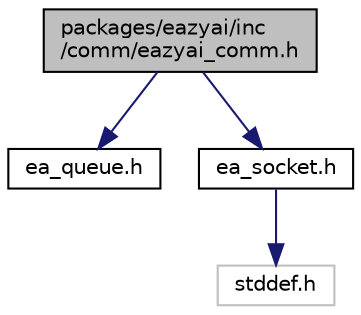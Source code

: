 digraph "packages/eazyai/inc/comm/eazyai_comm.h"
{
 // INTERACTIVE_SVG=YES
 // LATEX_PDF_SIZE
  bgcolor="transparent";
  edge [fontname="Helvetica",fontsize="10",labelfontname="Helvetica",labelfontsize="10"];
  node [fontname="Helvetica",fontsize="10",shape=record];
  Node1 [label="packages/eazyai/inc\l/comm/eazyai_comm.h",height=0.2,width=0.4,color="black", fillcolor="grey75", style="filled", fontcolor="black",tooltip="The interface of EazyAI thread message queue."];
  Node1 -> Node2 [color="midnightblue",fontsize="10",style="solid",fontname="Helvetica"];
  Node2 [label="ea_queue.h",height=0.2,width=0.4,color="black",URL="$d7/d4f/ea__queue_8h.html",tooltip="The interface of EazyAI thread message queue."];
  Node1 -> Node3 [color="midnightblue",fontsize="10",style="solid",fontname="Helvetica"];
  Node3 [label="ea_socket.h",height=0.2,width=0.4,color="black",URL="$da/d5f/ea__socket_8h.html",tooltip="The interface of EazyAI socket."];
  Node3 -> Node4 [color="midnightblue",fontsize="10",style="solid",fontname="Helvetica"];
  Node4 [label="stddef.h",height=0.2,width=0.4,color="grey75",tooltip=" "];
}
